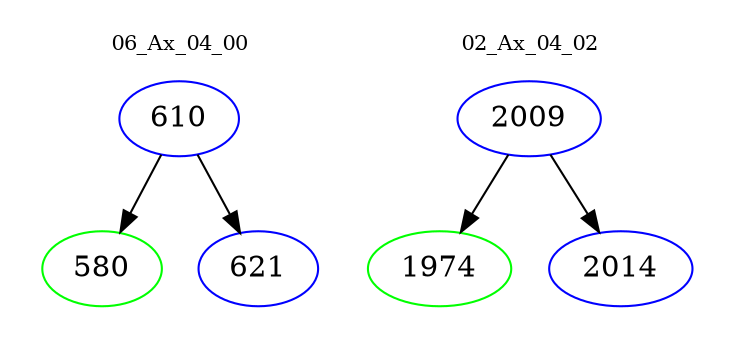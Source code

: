 digraph{
subgraph cluster_0 {
color = white
label = "06_Ax_04_00";
fontsize=10;
T0_610 [label="610", color="blue"]
T0_610 -> T0_580 [color="black"]
T0_580 [label="580", color="green"]
T0_610 -> T0_621 [color="black"]
T0_621 [label="621", color="blue"]
}
subgraph cluster_1 {
color = white
label = "02_Ax_04_02";
fontsize=10;
T1_2009 [label="2009", color="blue"]
T1_2009 -> T1_1974 [color="black"]
T1_1974 [label="1974", color="green"]
T1_2009 -> T1_2014 [color="black"]
T1_2014 [label="2014", color="blue"]
}
}
